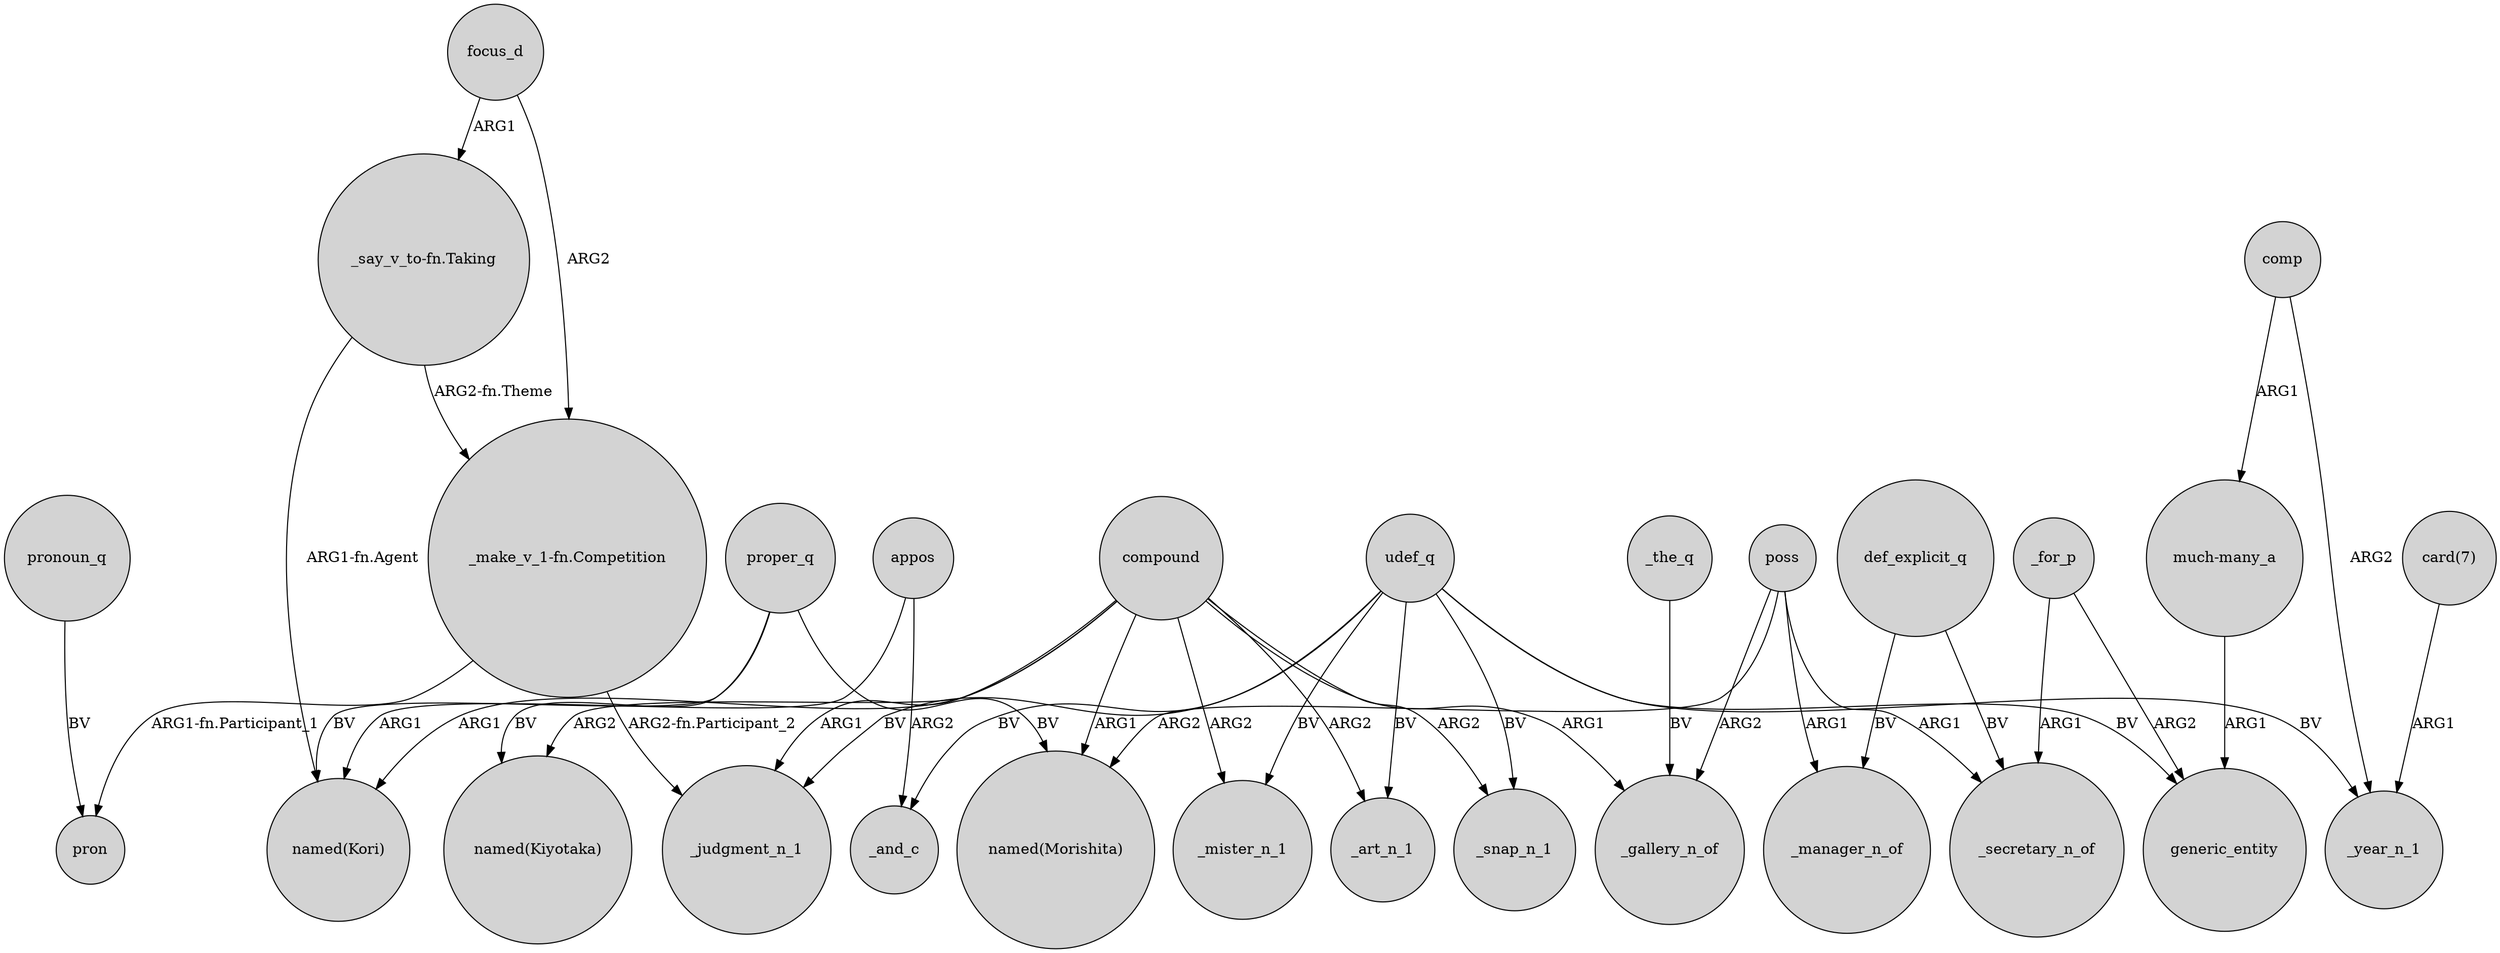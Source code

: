 digraph {
	node [shape=circle style=filled]
	compound -> _mister_n_1 [label=ARG2]
	appos -> _and_c [label=ARG2]
	focus_d -> "_say_v_to-fn.Taking" [label=ARG1]
	poss -> _gallery_n_of [label=ARG2]
	def_explicit_q -> _manager_n_of [label=BV]
	compound -> _judgment_n_1 [label=ARG1]
	udef_q -> _judgment_n_1 [label=BV]
	poss -> "named(Morishita)" [label=ARG2]
	_for_p -> generic_entity [label=ARG2]
	udef_q -> _and_c [label=BV]
	udef_q -> _mister_n_1 [label=BV]
	poss -> _manager_n_of [label=ARG1]
	udef_q -> generic_entity [label=BV]
	pronoun_q -> pron [label=BV]
	comp -> "much-many_a" [label=ARG1]
	"_make_v_1-fn.Competition" -> _judgment_n_1 [label="ARG2-fn.Participant_2"]
	"much-many_a" -> generic_entity [label=ARG1]
	"_make_v_1-fn.Competition" -> pron [label="ARG1-fn.Participant_1"]
	focus_d -> "_make_v_1-fn.Competition" [label=ARG2]
	_for_p -> _secretary_n_of [label=ARG1]
	compound -> "named(Kori)" [label=ARG1]
	proper_q -> "named(Morishita)" [label=BV]
	compound -> _snap_n_1 [label=ARG2]
	_the_q -> _gallery_n_of [label=BV]
	def_explicit_q -> _secretary_n_of [label=BV]
	compound -> _gallery_n_of [label=ARG1]
	"_say_v_to-fn.Taking" -> "named(Kori)" [label="ARG1-fn.Agent"]
	"_say_v_to-fn.Taking" -> "_make_v_1-fn.Competition" [label="ARG2-fn.Theme"]
	udef_q -> _year_n_1 [label=BV]
	udef_q -> _art_n_1 [label=BV]
	compound -> _art_n_1 [label=ARG2]
	poss -> _secretary_n_of [label=ARG1]
	compound -> "named(Morishita)" [label=ARG1]
	"card(7)" -> _year_n_1 [label=ARG1]
	proper_q -> "named(Kiyotaka)" [label=BV]
	comp -> _year_n_1 [label=ARG2]
	appos -> "named(Kori)" [label=ARG1]
	proper_q -> "named(Kori)" [label=BV]
	udef_q -> _snap_n_1 [label=BV]
	compound -> "named(Kiyotaka)" [label=ARG2]
}
